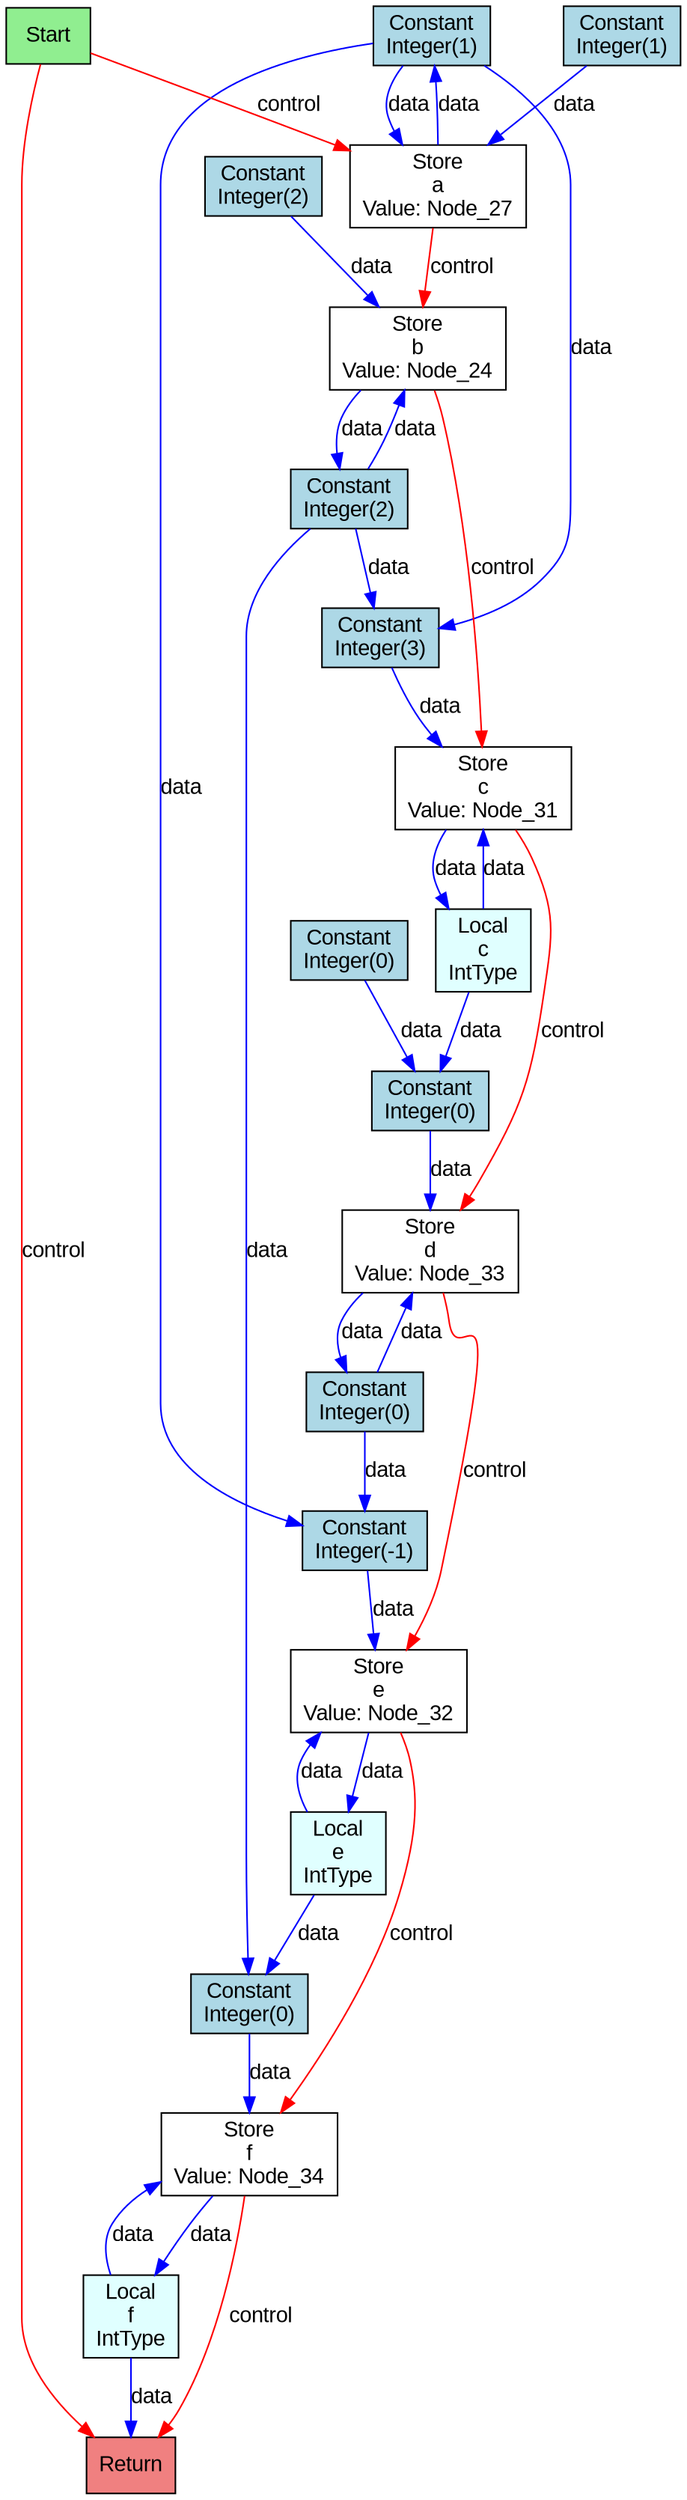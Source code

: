digraph SoNir {
  rankdir=TB;
  node [shape=box, style=filled, fontname="Arial"];
  edge [fontname="Arial"];

  Node_28 [label="Constant\nInteger(1)", fillcolor="lightblue"];
  Node_20 [label="Return", fillcolor="lightcoral"];
  Node_6 [label="Store\nb\nValue: Node_24", fillcolor="white"];
  Node_33 [label="Constant\nInteger(0)", fillcolor="lightblue"];
  Node_9 [label="Store\nc\nValue: Node_31", fillcolor="white"];
  Node_14 [label="Local\ne\nIntType", fillcolor="lightcyan"];
  Node_0 [label="Start", fillcolor="lightgreen"];
  Node_13 [label="Store\nd\nValue: Node_33", fillcolor="white"];
  Node_3 [label="Store\na\nValue: Node_27", fillcolor="white"];
  Node_24 [label="Constant\nInteger(2)", fillcolor="lightblue"];
  Node_7 [label="Local\nc\nIntType", fillcolor="lightcyan"];
  Node_23 [label="Constant\nInteger(0)", fillcolor="lightblue"];
  Node_25 [label="Constant\nInteger(2)", fillcolor="lightblue"];
  Node_34 [label="Constant\nInteger(0)", fillcolor="lightblue"];
  Node_27 [label="Constant\nInteger(1)", fillcolor="lightblue"];
  Node_17 [label="Local\nf\nIntType", fillcolor="lightcyan"];
  Node_29 [label="Constant\nInteger(0)", fillcolor="lightblue"];
  Node_31 [label="Constant\nInteger(3)", fillcolor="lightblue"];
  Node_19 [label="Store\nf\nValue: Node_34", fillcolor="white"];
  Node_32 [label="Constant\nInteger(-1)", fillcolor="lightblue"];
  Node_16 [label="Store\ne\nValue: Node_32", fillcolor="white"];

  Node_0 -> Node_3 [label="control", color="red"];
  Node_3 -> Node_6 [label="control", color="red"];
  Node_7 -> Node_9 [label="data", color="blue"];
  Node_9 -> Node_7 [label="data", color="blue"];
  Node_6 -> Node_9 [label="control", color="red"];
  Node_9 -> Node_13 [label="control", color="red"];
  Node_14 -> Node_16 [label="data", color="blue"];
  Node_16 -> Node_14 [label="data", color="blue"];
  Node_13 -> Node_16 [label="control", color="red"];
  Node_17 -> Node_19 [label="data", color="blue"];
  Node_19 -> Node_17 [label="data", color="blue"];
  Node_16 -> Node_19 [label="control", color="red"];
  Node_17 -> Node_20 [label="data", color="blue"];
  Node_0 -> Node_20 [label="control", color="red"];
  Node_19 -> Node_20 [label="control", color="red"];
  Node_24 -> Node_6 [label="data", color="blue"];
  Node_6 -> Node_25 [label="data", color="blue"];
  Node_25 -> Node_6 [label="data", color="blue"];
  Node_27 -> Node_3 [label="data", color="blue"];
  Node_3 -> Node_28 [label="data", color="blue"];
  Node_28 -> Node_3 [label="data", color="blue"];
  Node_13 -> Node_29 [label="data", color="blue"];
  Node_29 -> Node_13 [label="data", color="blue"];
  Node_25 -> Node_31 [label="data", color="blue"];
  Node_28 -> Node_31 [label="data", color="blue"];
  Node_31 -> Node_9 [label="data", color="blue"];
  Node_28 -> Node_32 [label="data", color="blue"];
  Node_29 -> Node_32 [label="data", color="blue"];
  Node_32 -> Node_16 [label="data", color="blue"];
  Node_7 -> Node_33 [label="data", color="blue"];
  Node_23 -> Node_33 [label="data", color="blue"];
  Node_33 -> Node_13 [label="data", color="blue"];
  Node_14 -> Node_34 [label="data", color="blue"];
  Node_25 -> Node_34 [label="data", color="blue"];
  Node_34 -> Node_19 [label="data", color="blue"];
}
